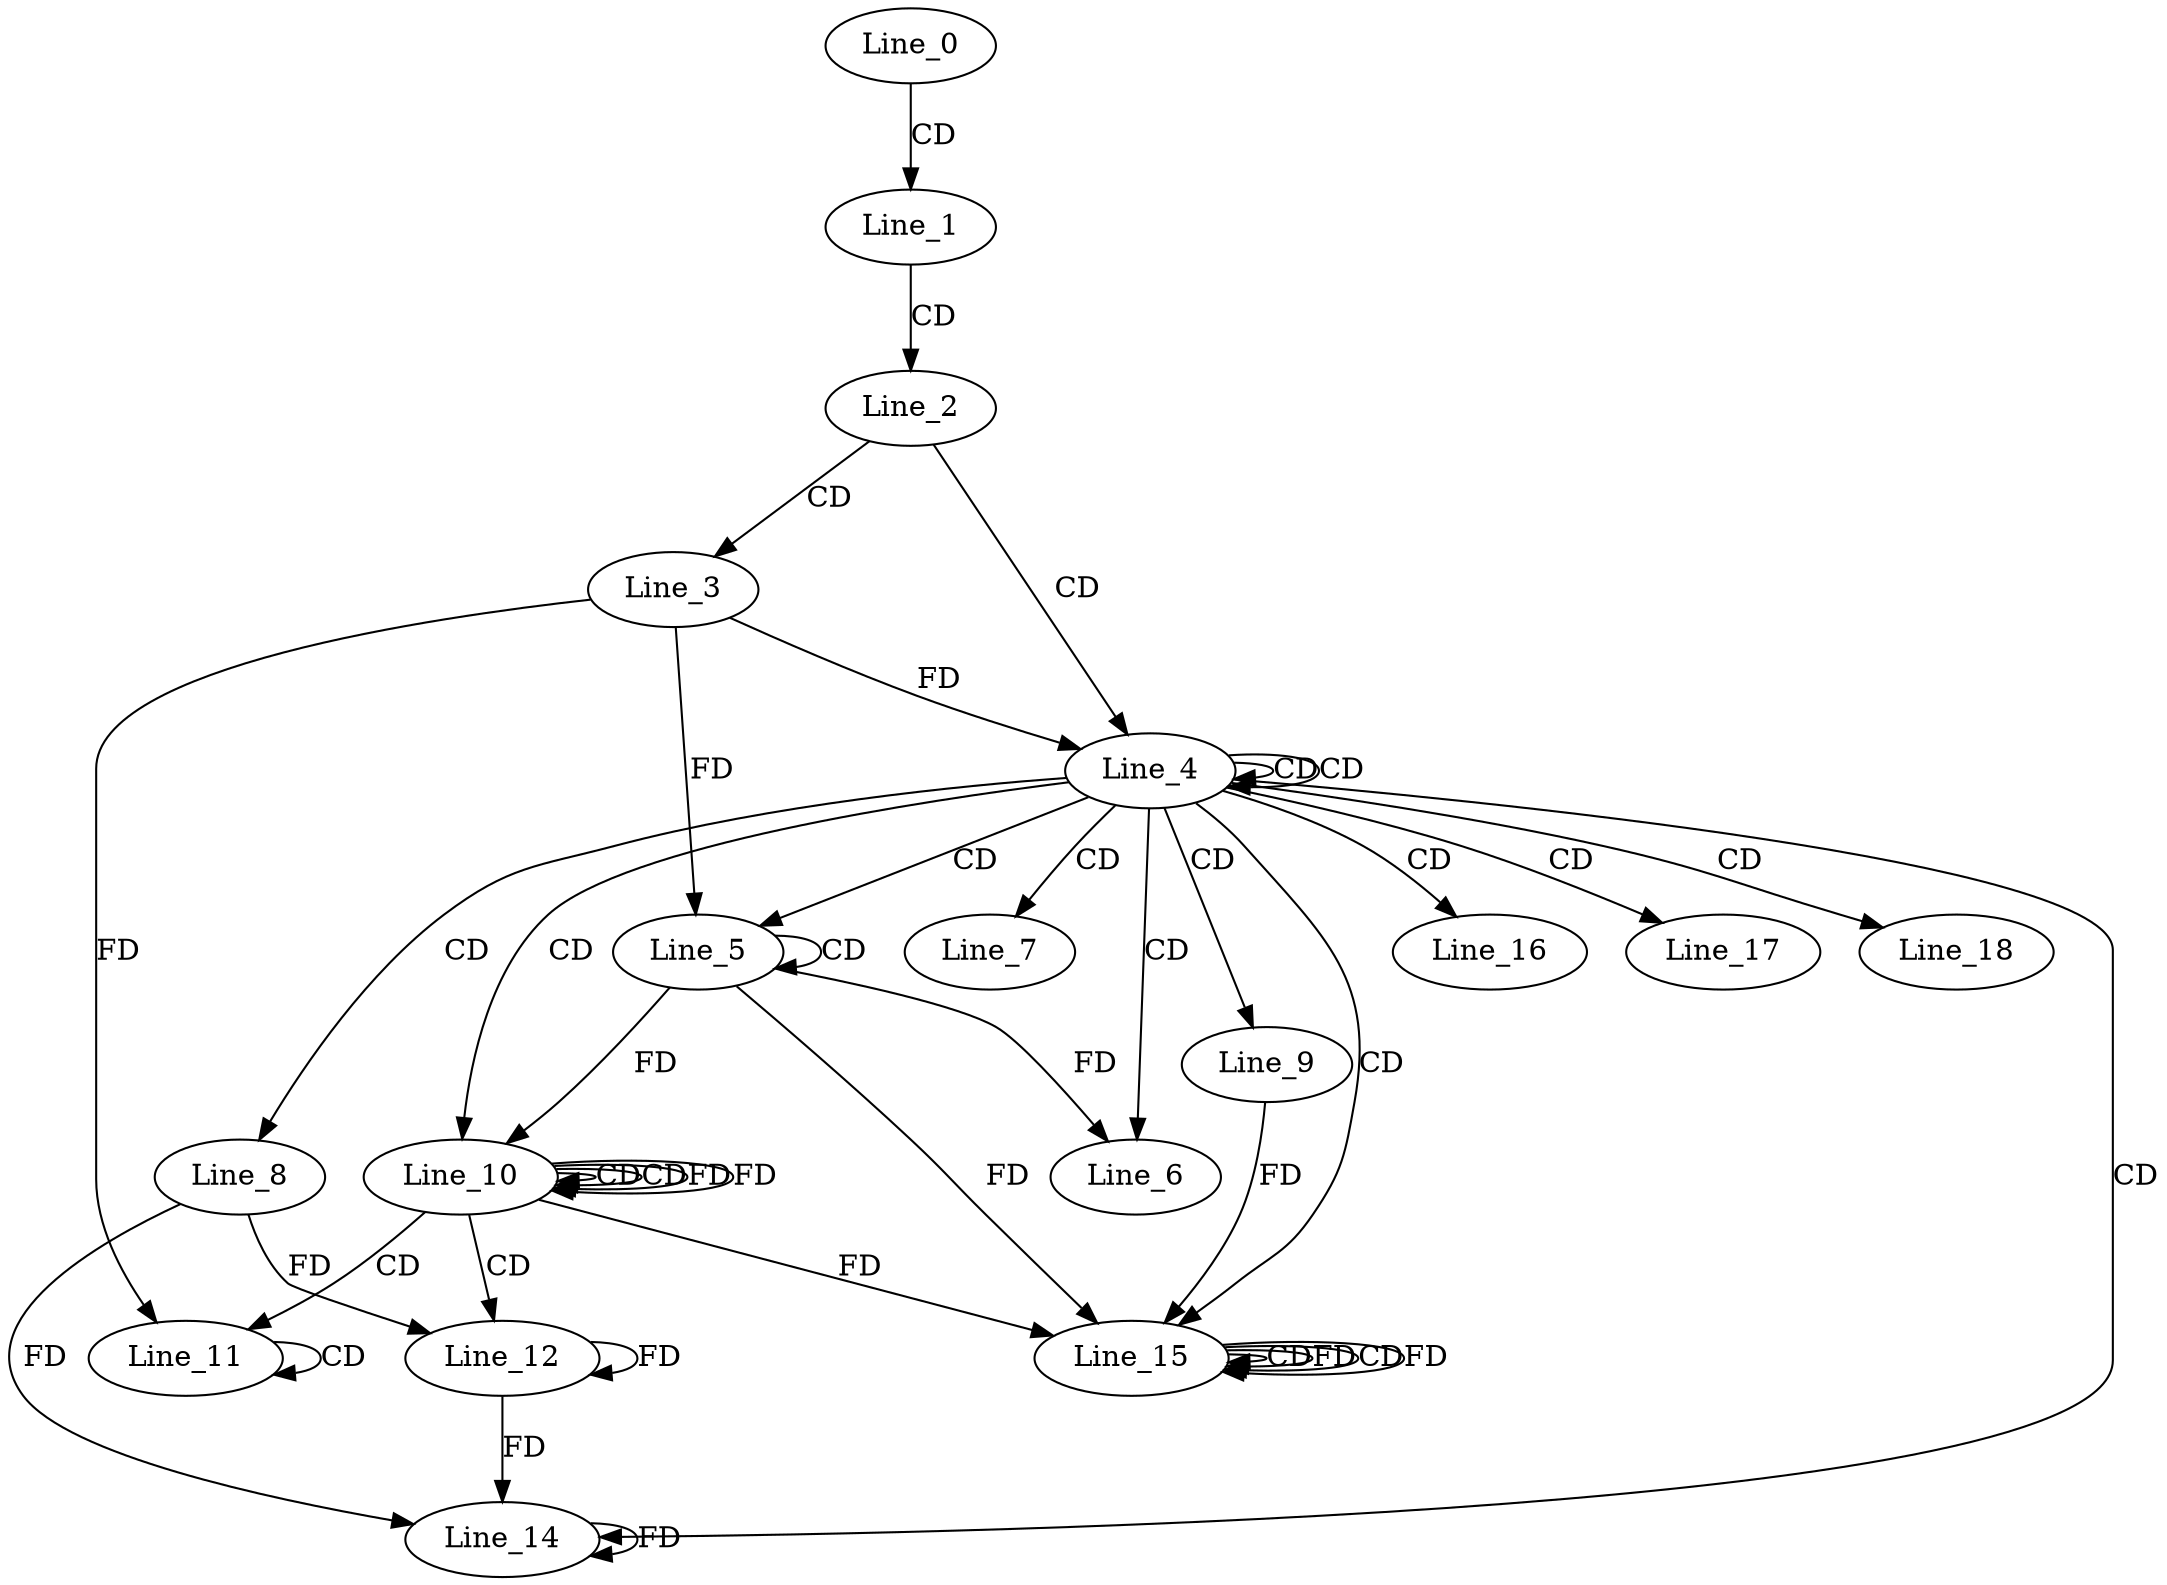 digraph G {
  Line_0;
  Line_1;
  Line_2;
  Line_3;
  Line_4;
  Line_4;
  Line_5;
  Line_5;
  Line_6;
  Line_7;
  Line_8;
  Line_9;
  Line_10;
  Line_10;
  Line_10;
  Line_11;
  Line_11;
  Line_12;
  Line_14;
  Line_15;
  Line_15;
  Line_15;
  Line_15;
  Line_16;
  Line_17;
  Line_18;
  Line_0 -> Line_1 [ label="CD" ];
  Line_1 -> Line_2 [ label="CD" ];
  Line_2 -> Line_3 [ label="CD" ];
  Line_2 -> Line_4 [ label="CD" ];
  Line_4 -> Line_4 [ label="CD" ];
  Line_4 -> Line_4 [ label="CD" ];
  Line_3 -> Line_4 [ label="FD" ];
  Line_4 -> Line_5 [ label="CD" ];
  Line_5 -> Line_5 [ label="CD" ];
  Line_3 -> Line_5 [ label="FD" ];
  Line_4 -> Line_6 [ label="CD" ];
  Line_5 -> Line_6 [ label="FD" ];
  Line_4 -> Line_7 [ label="CD" ];
  Line_4 -> Line_8 [ label="CD" ];
  Line_4 -> Line_9 [ label="CD" ];
  Line_4 -> Line_10 [ label="CD" ];
  Line_10 -> Line_10 [ label="CD" ];
  Line_5 -> Line_10 [ label="FD" ];
  Line_10 -> Line_10 [ label="CD" ];
  Line_10 -> Line_10 [ label="FD" ];
  Line_10 -> Line_11 [ label="CD" ];
  Line_11 -> Line_11 [ label="CD" ];
  Line_3 -> Line_11 [ label="FD" ];
  Line_10 -> Line_12 [ label="CD" ];
  Line_12 -> Line_12 [ label="FD" ];
  Line_8 -> Line_12 [ label="FD" ];
  Line_4 -> Line_14 [ label="CD" ];
  Line_12 -> Line_14 [ label="FD" ];
  Line_8 -> Line_14 [ label="FD" ];
  Line_14 -> Line_14 [ label="FD" ];
  Line_4 -> Line_15 [ label="CD" ];
  Line_15 -> Line_15 [ label="CD" ];
  Line_10 -> Line_15 [ label="FD" ];
  Line_5 -> Line_15 [ label="FD" ];
  Line_15 -> Line_15 [ label="FD" ];
  Line_15 -> Line_15 [ label="CD" ];
  Line_15 -> Line_15 [ label="FD" ];
  Line_9 -> Line_15 [ label="FD" ];
  Line_4 -> Line_16 [ label="CD" ];
  Line_4 -> Line_17 [ label="CD" ];
  Line_4 -> Line_18 [ label="CD" ];
  Line_10 -> Line_10 [ label="FD" ];
}
